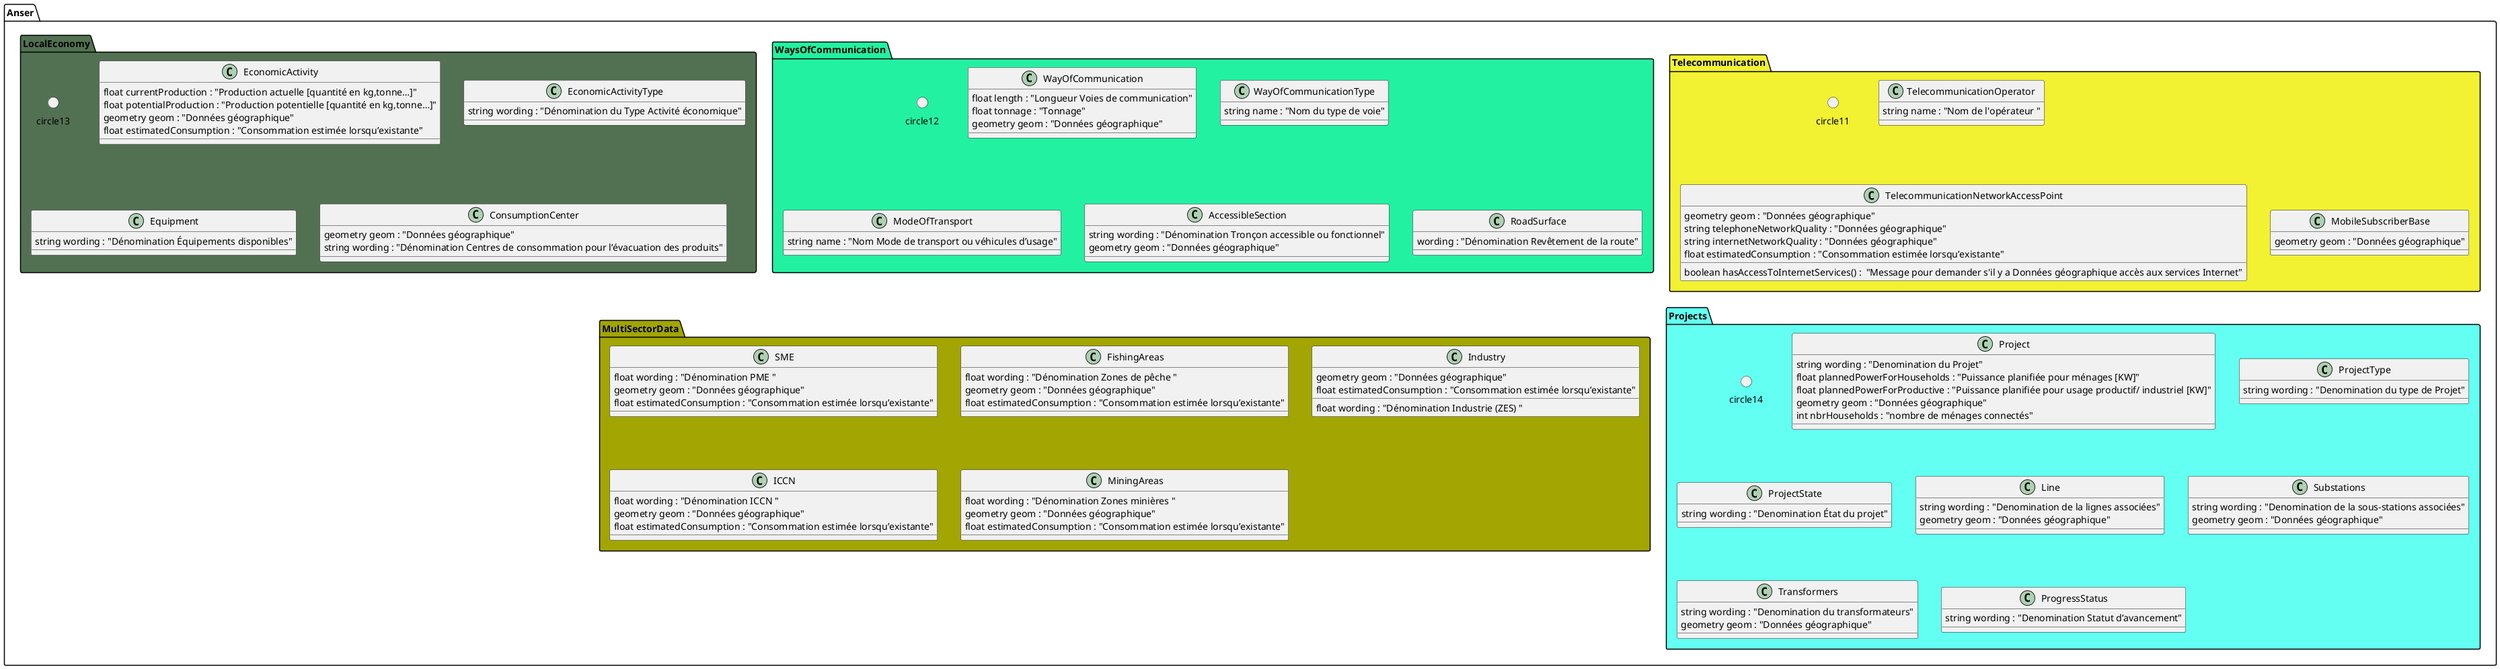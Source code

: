 @startuml classes

    namespace Anser.Telecommunication #F2F132 {
        circle circle11

        class TelecommunicationOperator {
            string name : "Nom de l'opérateur "

        }

        class TelecommunicationNetworkAccessPoint {
            geometry geom : "Données géographique"
            string telephoneNetworkQuality : "Données géographique"
            string internetNetworkQuality : "Données géographique"
            boolean hasAccessToInternetServices() :  "Message pour demander s'il y a Données géographique accès aux services Internet"
            float estimatedConsumption : "Consommation estimée lorsqu’existante"

        }

        class MobileSubscriberBase {
            geometry geom : "Données géographique"
        }
    }

    namespace Anser.WaysOfCommunication #22F1A2 {
        circle circle12
        

        class WayOfCommunication {
            float length : "Longueur Voies de communication"
            float tonnage : "Tonnage"
            geometry geom : "Données géographique"
        }

        class WayOfCommunicationType {
            string name : "Nom du type de voie"
        }
        class ModeOfTransport {
            string name : "Nom Mode de transport ou véhicules d’usage" 
        }
        class AccessibleSection {
            string wording : "Dénomination Tronçon accessible ou fonctionnel"
            geometry geom : "Données géographique"

        }
        class RoadSurface {
            wording : "Dénomination Revêtement de la route"
        }
    }

    namespace Anser.LocalEconomy #527152 {
        circle circle13

        

        class EconomicActivity {
            float currentProduction : "Production actuelle [quantité en kg,tonne…]"
            float potentialProduction : "Production potentielle [quantité en kg,tonne…]"
            geometry geom : "Données géographique"
            float estimatedConsumption : "Consommation estimée lorsqu’existante"
        }

        class EconomicActivityType {
            string wording : "Dénomination du Type Activité économique"
        }

        class Equipment {
            string wording : "Dénomination Équipements disponibles"
        }
        class ConsumptionCenter {
            geometry geom : "Données géographique"
            string wording : "Dénomination Centres de consommation pour l’évacuation des produits"
        }
    }

    namespace Anser.Projects #62FFF2 {
        circle circle14

        class Project {
            string wording : "Denomination du Projet"
            float plannedPowerForHouseholds : "Puissance planifiée pour ménages [KW]"
            float plannedPowerForProductive : "Puissance planifiée pour usage productif/ industriel [KW]"
            geometry geom : "Données géographique"
            int nbrHouseholds : "nombre de ménages connectés"
            
        }
        class ProjectType {
            string wording : "Denomination du type de Projet"
        }
        class ProjectState {
            string wording : "Denomination État du projet"
        }
        class Line {
            string wording : "Denomination de la lignes associées"
            geometry geom : "Données géographique"
        }
        class Substations {
            string wording : "Denomination de la sous-stations associées"
            geometry geom : "Données géographique"
        }
        class Transformers {
            string wording : "Denomination du transformateurs"
            geometry geom : "Données géographique"
        }
        class ProgressStatus {
            string wording : "Denomination Statut d’avancement"
        }
    }

    namespace Anser.MultiSectorData #A2A502 {

        class SME {
            float wording : "Dénomination PME "
            geometry geom : "Données géographique"
            float estimatedConsumption : "Consommation estimée lorsqu’existante"
        }

        class FishingAreas {
            float wording : "Dénomination Zones de pêche "
            geometry geom : "Données géographique"
            float estimatedConsumption : "Consommation estimée lorsqu’existante"
        }

        class Industry {
            float wording : "Dénomination Industrie (ZES) "
            geometry geom : "Données géographique"
            float estimatedConsumption : "Consommation estimée lorsqu’existante"
        }

        class ICCN {
            float wording : "Dénomination ICCN "
            geometry geom : "Données géographique"
            float estimatedConsumption : "Consommation estimée lorsqu’existante"
        }

        class MiningAreas {
            float wording : "Dénomination Zones minières "
            geometry geom : "Données géographique"
            float estimatedConsumption : "Consommation estimée lorsqu’existante"
        }


    }


@enduml
